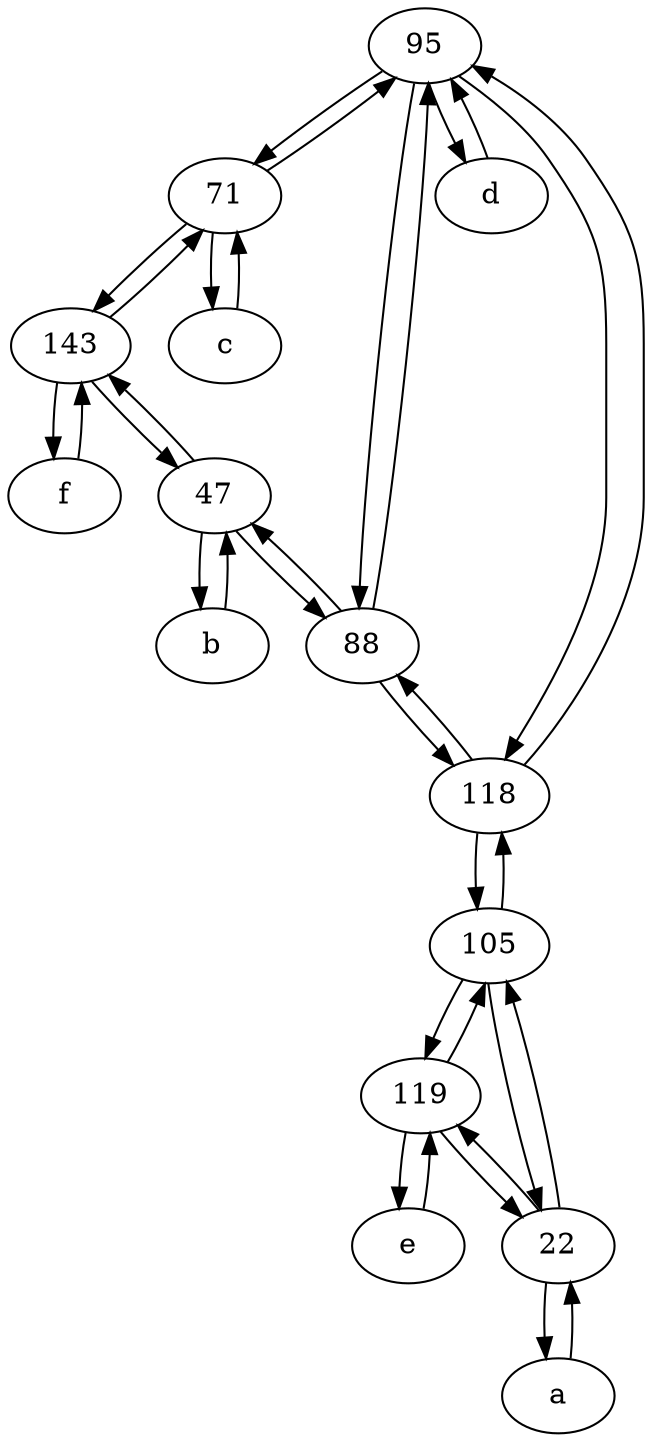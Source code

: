 digraph  {
	95;
	143;
	b [pos="50,20!"];
	119;
	a [pos="40,10!"];
	71;
	105;
	e [pos="30,50!"];
	88;
	f [pos="15,45!"];
	c [pos="20,10!"];
	d [pos="20,30!"];
	47;
	118;
	22;
	22 -> 119;
	95 -> 88;
	118 -> 88;
	f -> 143;
	a -> 22;
	143 -> f;
	71 -> c;
	105 -> 118;
	71 -> 143;
	143 -> 47;
	e -> 119;
	105 -> 22;
	22 -> a;
	119 -> 22;
	c -> 71;
	47 -> b;
	118 -> 95;
	22 -> 105;
	119 -> e;
	88 -> 47;
	47 -> 143;
	119 -> 105;
	47 -> 88;
	71 -> 95;
	d -> 95;
	88 -> 95;
	88 -> 118;
	105 -> 119;
	95 -> 118;
	95 -> d;
	143 -> 71;
	95 -> 71;
	118 -> 105;
	b -> 47;

	}